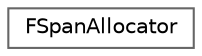 digraph "Graphical Class Hierarchy"
{
 // INTERACTIVE_SVG=YES
 // LATEX_PDF_SIZE
  bgcolor="transparent";
  edge [fontname=Helvetica,fontsize=10,labelfontname=Helvetica,labelfontsize=10];
  node [fontname=Helvetica,fontsize=10,shape=box,height=0.2,width=0.4];
  rankdir="LR";
  Node0 [id="Node000000",label="FSpanAllocator",height=0.2,width=0.4,color="grey40", fillcolor="white", style="filled",URL="$dc/d4b/classFSpanAllocator.html",tooltip="Allocator for spans from some range that is allowed to grow and shrink to accomodate the allocations."];
}

